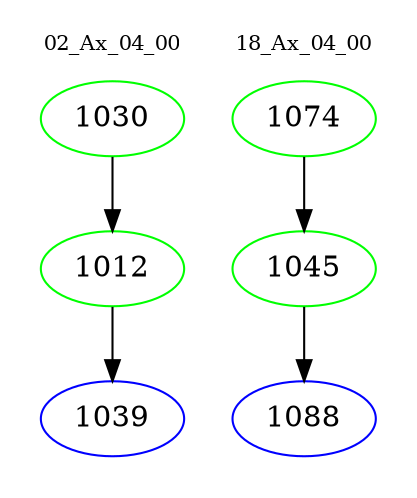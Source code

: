 digraph{
subgraph cluster_0 {
color = white
label = "02_Ax_04_00";
fontsize=10;
T0_1030 [label="1030", color="green"]
T0_1030 -> T0_1012 [color="black"]
T0_1012 [label="1012", color="green"]
T0_1012 -> T0_1039 [color="black"]
T0_1039 [label="1039", color="blue"]
}
subgraph cluster_1 {
color = white
label = "18_Ax_04_00";
fontsize=10;
T1_1074 [label="1074", color="green"]
T1_1074 -> T1_1045 [color="black"]
T1_1045 [label="1045", color="green"]
T1_1045 -> T1_1088 [color="black"]
T1_1088 [label="1088", color="blue"]
}
}
